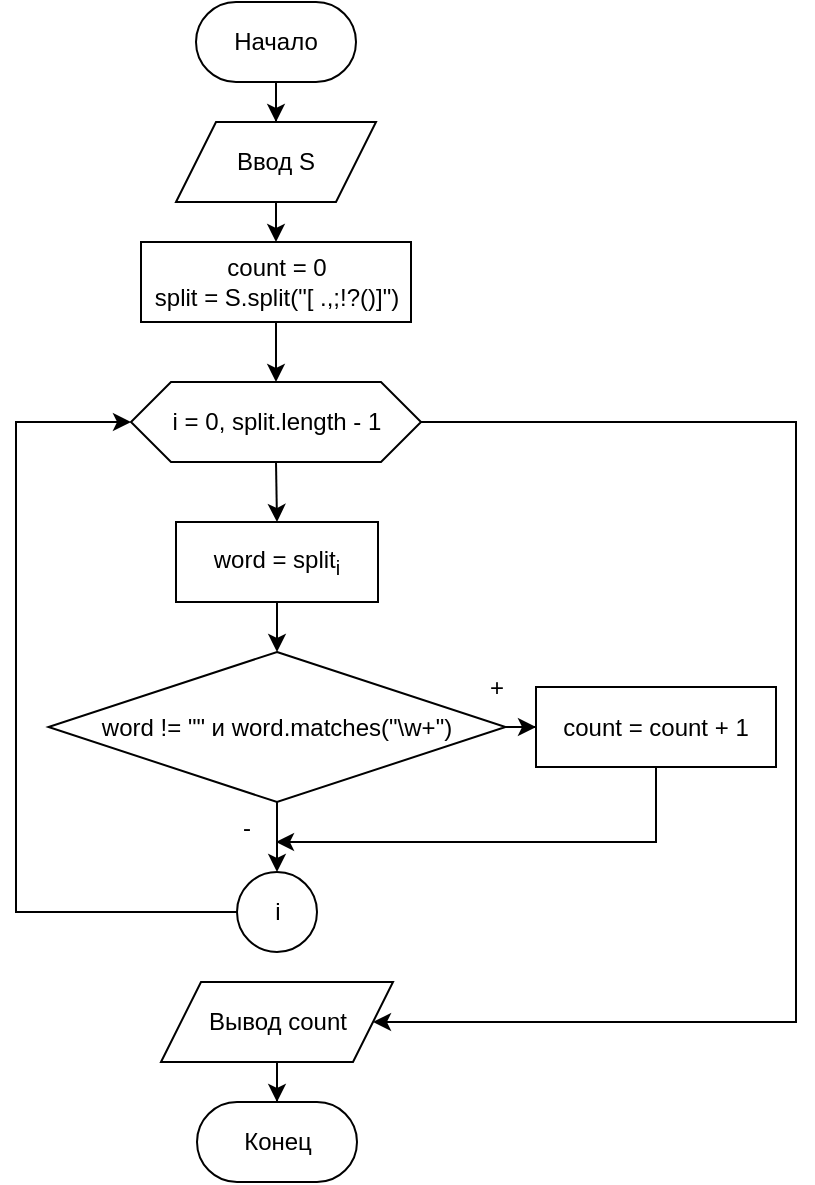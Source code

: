 <mxfile version="24.4.3" type="device">
  <diagram name="Страница — 1" id="fiNg3RvvNLiUf0lD20wO">
    <mxGraphModel dx="1288" dy="743" grid="1" gridSize="10" guides="1" tooltips="1" connect="1" arrows="1" fold="1" page="1" pageScale="1" pageWidth="827" pageHeight="1169" math="0" shadow="0">
      <root>
        <mxCell id="0" />
        <mxCell id="1" parent="0" />
        <mxCell id="wgzwaul1k7MDC1Xc16Q9-3" style="edgeStyle=orthogonalEdgeStyle;rounded=0;orthogonalLoop=1;jettySize=auto;html=1;exitX=0.5;exitY=1;exitDx=0;exitDy=0;" edge="1" parent="1" source="wgzwaul1k7MDC1Xc16Q9-1" target="wgzwaul1k7MDC1Xc16Q9-2">
          <mxGeometry relative="1" as="geometry" />
        </mxCell>
        <mxCell id="wgzwaul1k7MDC1Xc16Q9-1" value="Начало" style="rounded=1;whiteSpace=wrap;html=1;arcSize=50;" vertex="1" parent="1">
          <mxGeometry x="340" y="110" width="80" height="40" as="geometry" />
        </mxCell>
        <mxCell id="wgzwaul1k7MDC1Xc16Q9-6" style="edgeStyle=orthogonalEdgeStyle;rounded=0;orthogonalLoop=1;jettySize=auto;html=1;exitX=0.5;exitY=1;exitDx=0;exitDy=0;entryX=0.5;entryY=0;entryDx=0;entryDy=0;" edge="1" parent="1" source="wgzwaul1k7MDC1Xc16Q9-2" target="wgzwaul1k7MDC1Xc16Q9-4">
          <mxGeometry relative="1" as="geometry" />
        </mxCell>
        <mxCell id="wgzwaul1k7MDC1Xc16Q9-2" value="Ввод S" style="shape=parallelogram;perimeter=parallelogramPerimeter;whiteSpace=wrap;html=1;fixedSize=1;" vertex="1" parent="1">
          <mxGeometry x="330" y="170" width="100" height="40" as="geometry" />
        </mxCell>
        <mxCell id="wgzwaul1k7MDC1Xc16Q9-22" style="edgeStyle=orthogonalEdgeStyle;rounded=0;orthogonalLoop=1;jettySize=auto;html=1;exitX=0.5;exitY=1;exitDx=0;exitDy=0;entryX=0.5;entryY=0;entryDx=0;entryDy=0;" edge="1" parent="1" source="wgzwaul1k7MDC1Xc16Q9-4" target="wgzwaul1k7MDC1Xc16Q9-21">
          <mxGeometry relative="1" as="geometry" />
        </mxCell>
        <mxCell id="wgzwaul1k7MDC1Xc16Q9-4" value="count = 0&lt;br&gt;split =&amp;nbsp;S.split(&quot;[ .,;!?()]&quot;)" style="rounded=0;whiteSpace=wrap;html=1;" vertex="1" parent="1">
          <mxGeometry x="312.5" y="230" width="135" height="40" as="geometry" />
        </mxCell>
        <mxCell id="wgzwaul1k7MDC1Xc16Q9-9" value="Конец" style="rounded=1;whiteSpace=wrap;html=1;arcSize=50;" vertex="1" parent="1">
          <mxGeometry x="340.5" y="660" width="80" height="40" as="geometry" />
        </mxCell>
        <mxCell id="wgzwaul1k7MDC1Xc16Q9-14" style="edgeStyle=orthogonalEdgeStyle;rounded=0;orthogonalLoop=1;jettySize=auto;html=1;exitX=0.5;exitY=1;exitDx=0;exitDy=0;" edge="1" parent="1" source="wgzwaul1k7MDC1Xc16Q9-11" target="wgzwaul1k7MDC1Xc16Q9-9">
          <mxGeometry relative="1" as="geometry" />
        </mxCell>
        <mxCell id="wgzwaul1k7MDC1Xc16Q9-11" value="Вывод count" style="shape=parallelogram;perimeter=parallelogramPerimeter;whiteSpace=wrap;html=1;fixedSize=1;" vertex="1" parent="1">
          <mxGeometry x="322.5" y="600" width="116" height="40" as="geometry" />
        </mxCell>
        <mxCell id="wgzwaul1k7MDC1Xc16Q9-29" style="edgeStyle=orthogonalEdgeStyle;rounded=0;orthogonalLoop=1;jettySize=auto;html=1;exitX=0.5;exitY=1;exitDx=0;exitDy=0;entryX=0.5;entryY=0;entryDx=0;entryDy=0;" edge="1" parent="1" source="wgzwaul1k7MDC1Xc16Q9-21" target="wgzwaul1k7MDC1Xc16Q9-24">
          <mxGeometry relative="1" as="geometry" />
        </mxCell>
        <mxCell id="wgzwaul1k7MDC1Xc16Q9-21" value="i = 0, split.length - 1" style="shape=hexagon;perimeter=hexagonPerimeter2;whiteSpace=wrap;html=1;fixedSize=1;" vertex="1" parent="1">
          <mxGeometry x="307.5" y="300" width="145" height="40" as="geometry" />
        </mxCell>
        <mxCell id="wgzwaul1k7MDC1Xc16Q9-23" value="i" style="ellipse;whiteSpace=wrap;html=1;aspect=fixed;" vertex="1" parent="1">
          <mxGeometry x="360.5" y="545" width="40" height="40" as="geometry" />
        </mxCell>
        <mxCell id="wgzwaul1k7MDC1Xc16Q9-28" style="edgeStyle=orthogonalEdgeStyle;rounded=0;orthogonalLoop=1;jettySize=auto;html=1;exitX=0.5;exitY=1;exitDx=0;exitDy=0;entryX=0.5;entryY=0;entryDx=0;entryDy=0;" edge="1" parent="1" source="wgzwaul1k7MDC1Xc16Q9-24" target="wgzwaul1k7MDC1Xc16Q9-25">
          <mxGeometry relative="1" as="geometry" />
        </mxCell>
        <mxCell id="wgzwaul1k7MDC1Xc16Q9-24" value="word = split&lt;sub&gt;i&lt;/sub&gt;" style="rounded=0;whiteSpace=wrap;html=1;" vertex="1" parent="1">
          <mxGeometry x="330" y="370" width="101" height="40" as="geometry" />
        </mxCell>
        <mxCell id="wgzwaul1k7MDC1Xc16Q9-27" style="edgeStyle=orthogonalEdgeStyle;rounded=0;orthogonalLoop=1;jettySize=auto;html=1;exitX=0.5;exitY=1;exitDx=0;exitDy=0;entryX=0.5;entryY=0;entryDx=0;entryDy=0;" edge="1" parent="1" source="wgzwaul1k7MDC1Xc16Q9-25" target="wgzwaul1k7MDC1Xc16Q9-23">
          <mxGeometry relative="1" as="geometry" />
        </mxCell>
        <mxCell id="wgzwaul1k7MDC1Xc16Q9-34" style="edgeStyle=orthogonalEdgeStyle;rounded=0;orthogonalLoop=1;jettySize=auto;html=1;exitX=1;exitY=0.5;exitDx=0;exitDy=0;" edge="1" parent="1" source="wgzwaul1k7MDC1Xc16Q9-25" target="wgzwaul1k7MDC1Xc16Q9-26">
          <mxGeometry relative="1" as="geometry" />
        </mxCell>
        <mxCell id="wgzwaul1k7MDC1Xc16Q9-25" value="word != &quot;&quot; и&amp;nbsp;word.matches(&quot;\\w+&quot;)" style="rhombus;whiteSpace=wrap;html=1;" vertex="1" parent="1">
          <mxGeometry x="266.25" y="435" width="228.5" height="75" as="geometry" />
        </mxCell>
        <mxCell id="wgzwaul1k7MDC1Xc16Q9-26" value="count = count + 1" style="rounded=0;whiteSpace=wrap;html=1;" vertex="1" parent="1">
          <mxGeometry x="510" y="452.5" width="120" height="40" as="geometry" />
        </mxCell>
        <mxCell id="wgzwaul1k7MDC1Xc16Q9-30" value="" style="endArrow=classic;html=1;rounded=0;entryX=0;entryY=0.5;entryDx=0;entryDy=0;exitX=0;exitY=0.5;exitDx=0;exitDy=0;" edge="1" parent="1" source="wgzwaul1k7MDC1Xc16Q9-23" target="wgzwaul1k7MDC1Xc16Q9-21">
          <mxGeometry width="50" height="50" relative="1" as="geometry">
            <mxPoint x="150" y="470" as="sourcePoint" />
            <mxPoint x="200" y="420" as="targetPoint" />
            <Array as="points">
              <mxPoint x="250" y="565" />
              <mxPoint x="250" y="320" />
            </Array>
          </mxGeometry>
        </mxCell>
        <mxCell id="wgzwaul1k7MDC1Xc16Q9-33" value="" style="endArrow=classic;html=1;rounded=0;exitX=1;exitY=0.5;exitDx=0;exitDy=0;entryX=1;entryY=0.5;entryDx=0;entryDy=0;" edge="1" parent="1" source="wgzwaul1k7MDC1Xc16Q9-21" target="wgzwaul1k7MDC1Xc16Q9-11">
          <mxGeometry width="50" height="50" relative="1" as="geometry">
            <mxPoint x="640" y="380" as="sourcePoint" />
            <mxPoint x="690" y="330" as="targetPoint" />
            <Array as="points">
              <mxPoint x="640" y="320" />
              <mxPoint x="640" y="620" />
            </Array>
          </mxGeometry>
        </mxCell>
        <mxCell id="wgzwaul1k7MDC1Xc16Q9-35" value="" style="endArrow=classic;html=1;rounded=0;exitX=0.5;exitY=1;exitDx=0;exitDy=0;" edge="1" parent="1" source="wgzwaul1k7MDC1Xc16Q9-26">
          <mxGeometry width="50" height="50" relative="1" as="geometry">
            <mxPoint x="510" y="610" as="sourcePoint" />
            <mxPoint x="380" y="530" as="targetPoint" />
            <Array as="points">
              <mxPoint x="570" y="530" />
            </Array>
          </mxGeometry>
        </mxCell>
        <mxCell id="wgzwaul1k7MDC1Xc16Q9-36" value="+" style="text;html=1;align=center;verticalAlign=middle;resizable=0;points=[];autosize=1;strokeColor=none;fillColor=none;" vertex="1" parent="1">
          <mxGeometry x="475" y="438" width="30" height="30" as="geometry" />
        </mxCell>
        <mxCell id="wgzwaul1k7MDC1Xc16Q9-37" value="-" style="text;html=1;align=center;verticalAlign=middle;resizable=0;points=[];autosize=1;strokeColor=none;fillColor=none;" vertex="1" parent="1">
          <mxGeometry x="350" y="508" width="30" height="30" as="geometry" />
        </mxCell>
      </root>
    </mxGraphModel>
  </diagram>
</mxfile>
